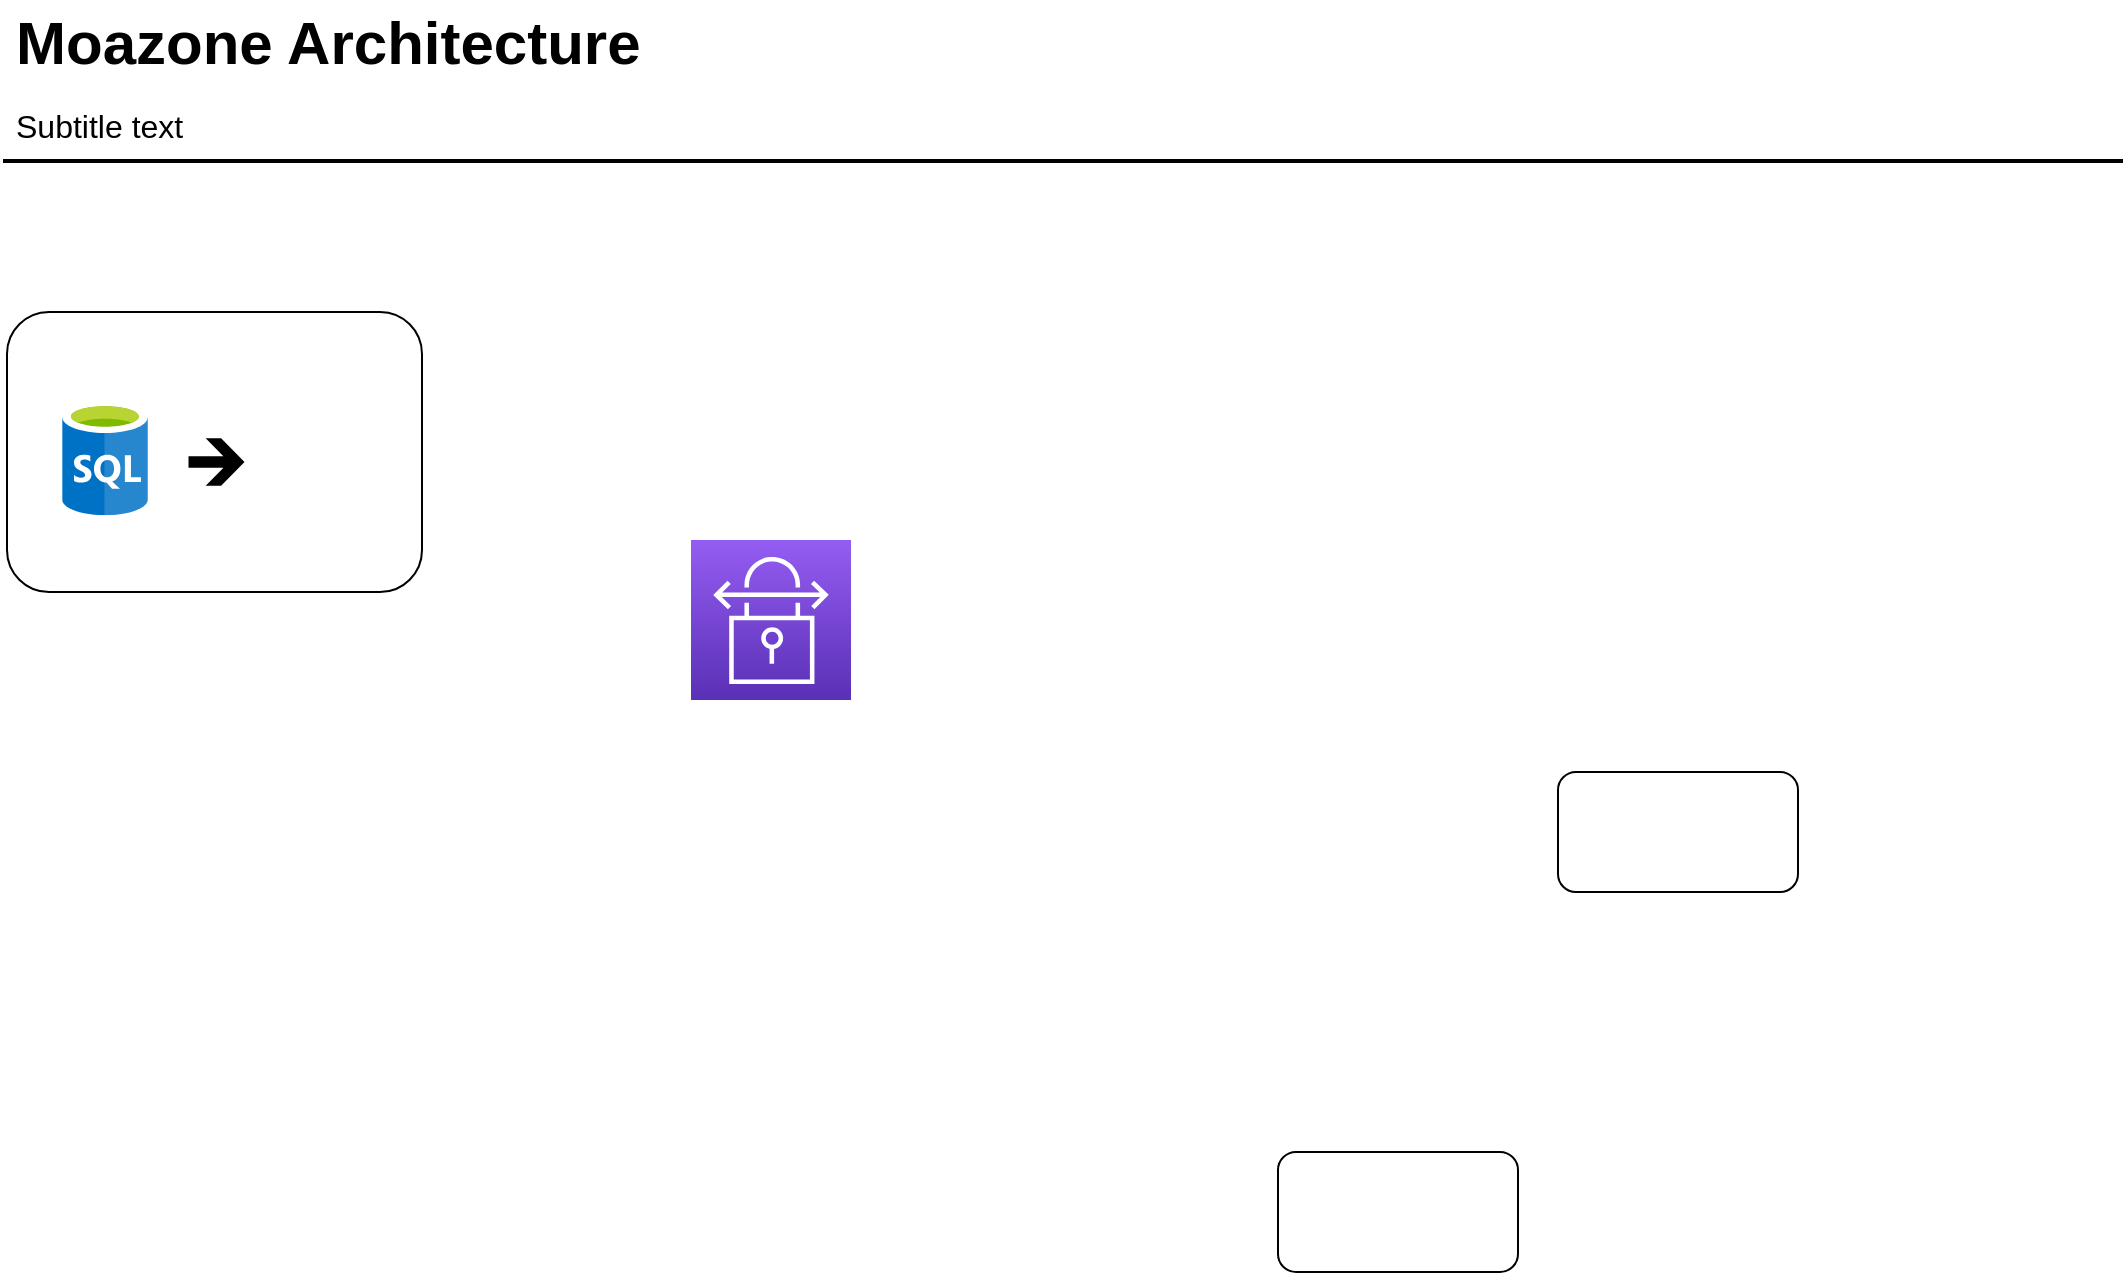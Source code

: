<mxfile version="20.3.0" type="github">
  <diagram id="Ht1M8jgEwFfnCIfOTk4-" name="Page-1">
    <mxGraphModel dx="1113" dy="731" grid="1" gridSize="10" guides="1" tooltips="1" connect="1" arrows="1" fold="1" page="1" pageScale="1" pageWidth="1169" pageHeight="827" math="0" shadow="0">
      <root>
        <mxCell id="0" />
        <mxCell id="1" parent="0" />
        <mxCell id="-QjtrjUzRDEMRZ5MF8oH-47" value="Moazone Architecture" style="text;html=1;resizable=0;points=[];autosize=1;align=left;verticalAlign=top;spacingTop=-4;fontSize=30;fontStyle=1" parent="1" vertex="1">
          <mxGeometry x="56.5" y="64.5" width="340" height="40" as="geometry" />
        </mxCell>
        <mxCell id="-QjtrjUzRDEMRZ5MF8oH-48" value="Subtitle text&lt;br style=&quot;font-size: 16px&quot;&gt;" style="text;html=1;resizable=0;points=[];autosize=1;align=left;verticalAlign=top;spacingTop=-4;fontSize=16;" parent="1" vertex="1">
          <mxGeometry x="56.5" y="114.5" width="100" height="20" as="geometry" />
        </mxCell>
        <mxCell id="SCVMTBWpLvtzJIhz15lM-1" value="" style="line;strokeWidth=2;html=1;fontSize=14;" parent="1" vertex="1">
          <mxGeometry x="52.5" y="139.5" width="1060" height="10" as="geometry" />
        </mxCell>
        <mxCell id="WVheMoRhKIVzaEbbGEJG-1" value="" style="sketch=0;points=[[0,0,0],[0.25,0,0],[0.5,0,0],[0.75,0,0],[1,0,0],[0,1,0],[0.25,1,0],[0.5,1,0],[0.75,1,0],[1,1,0],[0,0.25,0],[0,0.5,0],[0,0.75,0],[1,0.25,0],[1,0.5,0],[1,0.75,0]];outlineConnect=0;fontColor=#232F3E;gradientColor=#945DF2;gradientDirection=north;fillColor=#5A30B5;strokeColor=#ffffff;dashed=0;verticalLabelPosition=bottom;verticalAlign=top;align=center;html=1;fontSize=12;fontStyle=0;aspect=fixed;shape=mxgraph.aws4.resourceIcon;resIcon=mxgraph.aws4.site_to_site_vpn;" vertex="1" parent="1">
          <mxGeometry x="396.5" y="334" width="80" height="80" as="geometry" />
        </mxCell>
        <mxCell id="WVheMoRhKIVzaEbbGEJG-5" value="" style="rounded=1;whiteSpace=wrap;html=1;" vertex="1" parent="1">
          <mxGeometry x="690" y="640" width="120" height="60" as="geometry" />
        </mxCell>
        <mxCell id="WVheMoRhKIVzaEbbGEJG-6" value="" style="rounded=1;whiteSpace=wrap;html=1;" vertex="1" parent="1">
          <mxGeometry x="830" y="450" width="120" height="60" as="geometry" />
        </mxCell>
        <mxCell id="WVheMoRhKIVzaEbbGEJG-7" value="" style="rounded=1;whiteSpace=wrap;html=1;" vertex="1" parent="1">
          <mxGeometry x="54.5" y="220" width="207.5" height="140" as="geometry" />
        </mxCell>
        <mxCell id="WVheMoRhKIVzaEbbGEJG-2" value="" style="shape=image;verticalLabelPosition=bottom;labelBackgroundColor=default;verticalAlign=top;aspect=fixed;imageAspect=0;image=https://cdn-icons-png.flaticon.com/512/195/195488.png;" vertex="1" parent="1">
          <mxGeometry x="63.5" y="190" width="60" height="60" as="geometry" />
        </mxCell>
        <mxCell id="WVheMoRhKIVzaEbbGEJG-8" value="" style="shape=image;html=1;verticalAlign=top;verticalLabelPosition=bottom;labelBackgroundColor=#ffffff;imageAspect=0;aspect=fixed;image=https://cdn3.iconfinder.com/data/icons/cad-database-presentation-spreadsheet-vector-fil-2/512/19-128.png" vertex="1" parent="1">
          <mxGeometry x="184" y="267" width="56" height="56" as="geometry" />
        </mxCell>
        <mxCell id="WVheMoRhKIVzaEbbGEJG-12" value="" style="sketch=0;aspect=fixed;html=1;points=[];align=center;image;fontSize=12;image=img/lib/mscae/SQL_Database_generic.svg;" vertex="1" parent="1">
          <mxGeometry x="82" y="265" width="43" height="56.58" as="geometry" />
        </mxCell>
        <mxCell id="WVheMoRhKIVzaEbbGEJG-14" value="" style="shape=mxgraph.signs.travel.arrow_north;html=1;pointerEvents=1;fillColor=#000000;strokeColor=none;verticalLabelPosition=bottom;verticalAlign=top;align=center;rotation=90;" vertex="1" parent="1">
          <mxGeometry x="147.4" y="281" width="23.71" height="28" as="geometry" />
        </mxCell>
      </root>
    </mxGraphModel>
  </diagram>
</mxfile>
